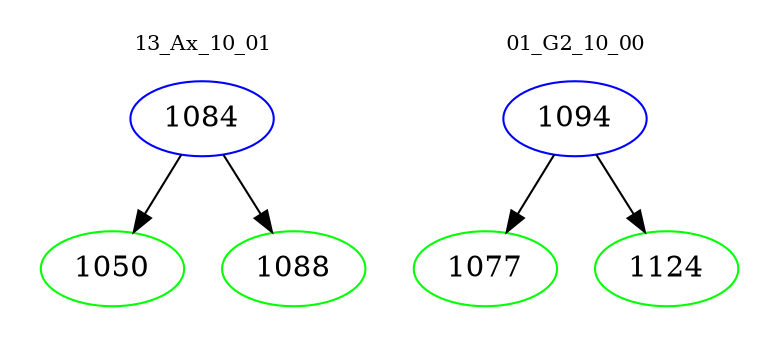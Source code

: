 digraph{
subgraph cluster_0 {
color = white
label = "13_Ax_10_01";
fontsize=10;
T0_1084 [label="1084", color="blue"]
T0_1084 -> T0_1050 [color="black"]
T0_1050 [label="1050", color="green"]
T0_1084 -> T0_1088 [color="black"]
T0_1088 [label="1088", color="green"]
}
subgraph cluster_1 {
color = white
label = "01_G2_10_00";
fontsize=10;
T1_1094 [label="1094", color="blue"]
T1_1094 -> T1_1077 [color="black"]
T1_1077 [label="1077", color="green"]
T1_1094 -> T1_1124 [color="black"]
T1_1124 [label="1124", color="green"]
}
}
